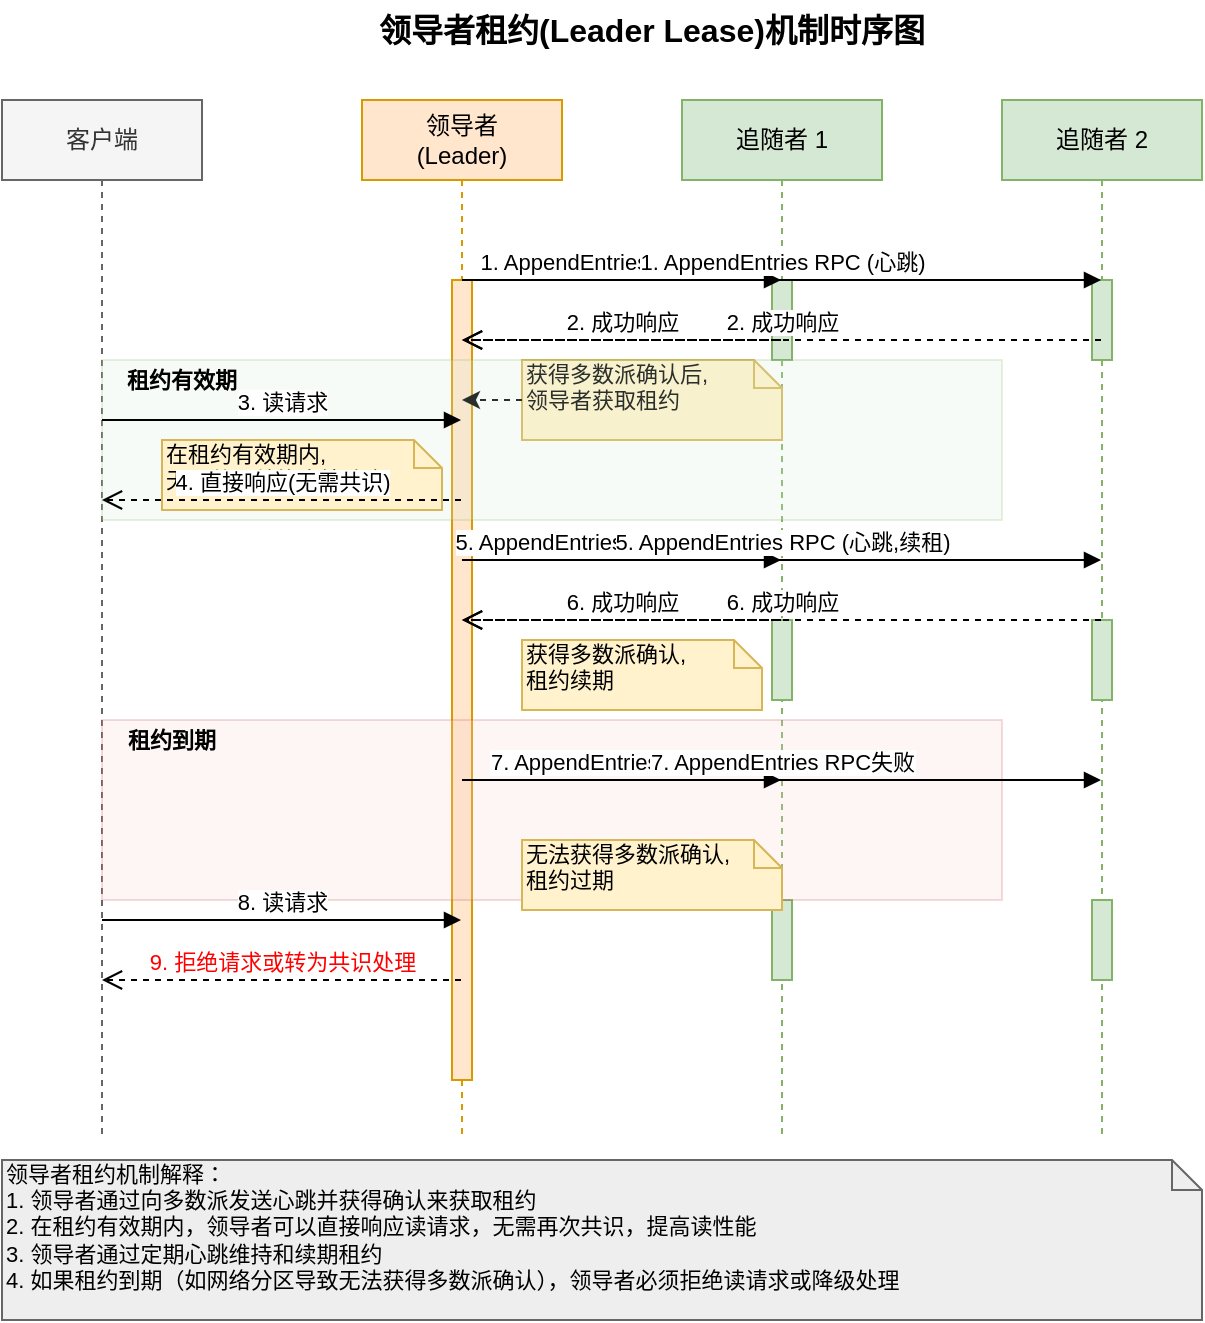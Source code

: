 <mxfile version="27.0.6">
  <diagram name="领导者租约时序图" id="us6oxifnReez4EoMnk5i">
    <mxGraphModel dx="929" dy="567" grid="1" gridSize="10" guides="1" tooltips="1" connect="1" arrows="1" fold="1" page="1" pageScale="1" pageWidth="850" pageHeight="1100" math="0" shadow="0">
      <root>
        <mxCell id="0" />
        <mxCell id="1" parent="0" />
        <mxCell id="RpkAgLOPzhrfQ40RdnY4-47" value="领导者租约(Leader Lease)机制时序图" style="text;html=1;strokeColor=none;fillColor=none;align=center;verticalAlign=middle;whiteSpace=wrap;rounded=0;fontSize=16;fontStyle=1" vertex="1" parent="1">
          <mxGeometry x="880" y="1090" width="350" height="30" as="geometry" />
        </mxCell>
        <mxCell id="RpkAgLOPzhrfQ40RdnY4-48" value="客户端" style="shape=umlLifeline;perimeter=lifelinePerimeter;whiteSpace=wrap;html=1;container=1;collapsible=0;recursiveResize=0;outlineConnect=0;fontSize=12;fillColor=#f5f5f5;fontColor=#333333;strokeColor=#666666;" vertex="1" parent="1">
          <mxGeometry x="730" y="1140" width="100" height="520" as="geometry" />
        </mxCell>
        <mxCell id="RpkAgLOPzhrfQ40RdnY4-49" value="领导者&#xa;(Leader)" style="shape=umlLifeline;perimeter=lifelinePerimeter;whiteSpace=wrap;html=1;container=1;collapsible=0;recursiveResize=0;outlineConnect=0;fontSize=12;fillColor=#ffe6cc;strokeColor=#d79b00;" vertex="1" parent="1">
          <mxGeometry x="910" y="1140" width="100" height="520" as="geometry" />
        </mxCell>
        <mxCell id="RpkAgLOPzhrfQ40RdnY4-50" value="" style="html=1;points=[];perimeter=orthogonalPerimeter;fillColor=#ffe6cc;strokeColor=#d79b00;" vertex="1" parent="RpkAgLOPzhrfQ40RdnY4-49">
          <mxGeometry x="45" y="90" width="10" height="400" as="geometry" />
        </mxCell>
        <mxCell id="RpkAgLOPzhrfQ40RdnY4-51" value="追随者 1" style="shape=umlLifeline;perimeter=lifelinePerimeter;whiteSpace=wrap;html=1;container=1;collapsible=0;recursiveResize=0;outlineConnect=0;fontSize=12;fillColor=#d5e8d4;strokeColor=#82b366;" vertex="1" parent="1">
          <mxGeometry x="1070" y="1140" width="100" height="520" as="geometry" />
        </mxCell>
        <mxCell id="RpkAgLOPzhrfQ40RdnY4-52" value="" style="html=1;points=[];perimeter=orthogonalPerimeter;fillColor=#d5e8d4;strokeColor=#82b366;" vertex="1" parent="RpkAgLOPzhrfQ40RdnY4-51">
          <mxGeometry x="45" y="90" width="10" height="40" as="geometry" />
        </mxCell>
        <mxCell id="RpkAgLOPzhrfQ40RdnY4-53" value="" style="html=1;points=[];perimeter=orthogonalPerimeter;fillColor=#d5e8d4;strokeColor=#82b366;" vertex="1" parent="RpkAgLOPzhrfQ40RdnY4-51">
          <mxGeometry x="45" y="260" width="10" height="40" as="geometry" />
        </mxCell>
        <mxCell id="RpkAgLOPzhrfQ40RdnY4-54" value="" style="html=1;points=[];perimeter=orthogonalPerimeter;fillColor=#d5e8d4;strokeColor=#82b366;" vertex="1" parent="RpkAgLOPzhrfQ40RdnY4-51">
          <mxGeometry x="45" y="400" width="10" height="40" as="geometry" />
        </mxCell>
        <mxCell id="RpkAgLOPzhrfQ40RdnY4-55" value="追随者 2" style="shape=umlLifeline;perimeter=lifelinePerimeter;whiteSpace=wrap;html=1;container=1;collapsible=0;recursiveResize=0;outlineConnect=0;fontSize=12;fillColor=#d5e8d4;strokeColor=#82b366;" vertex="1" parent="1">
          <mxGeometry x="1230" y="1140" width="100" height="520" as="geometry" />
        </mxCell>
        <mxCell id="RpkAgLOPzhrfQ40RdnY4-56" value="" style="html=1;points=[];perimeter=orthogonalPerimeter;fillColor=#d5e8d4;strokeColor=#82b366;" vertex="1" parent="RpkAgLOPzhrfQ40RdnY4-55">
          <mxGeometry x="45" y="90" width="10" height="40" as="geometry" />
        </mxCell>
        <mxCell id="RpkAgLOPzhrfQ40RdnY4-57" value="" style="html=1;points=[];perimeter=orthogonalPerimeter;fillColor=#d5e8d4;strokeColor=#82b366;" vertex="1" parent="RpkAgLOPzhrfQ40RdnY4-55">
          <mxGeometry x="45" y="260" width="10" height="40" as="geometry" />
        </mxCell>
        <mxCell id="RpkAgLOPzhrfQ40RdnY4-58" value="" style="html=1;points=[];perimeter=orthogonalPerimeter;fillColor=#d5e8d4;strokeColor=#82b366;" vertex="1" parent="RpkAgLOPzhrfQ40RdnY4-55">
          <mxGeometry x="45" y="400" width="10" height="40" as="geometry" />
        </mxCell>
        <mxCell id="RpkAgLOPzhrfQ40RdnY4-59" value="1. AppendEntries RPC (心跳)" style="html=1;verticalAlign=bottom;endArrow=block;fontSize=11;" edge="1" parent="1" source="RpkAgLOPzhrfQ40RdnY4-49" target="RpkAgLOPzhrfQ40RdnY4-51">
          <mxGeometry width="80" relative="1" as="geometry">
            <mxPoint x="970" y="1230" as="sourcePoint" />
            <mxPoint x="1050" y="1230" as="targetPoint" />
            <Array as="points">
              <mxPoint x="1030" y="1230" />
            </Array>
          </mxGeometry>
        </mxCell>
        <mxCell id="RpkAgLOPzhrfQ40RdnY4-60" value="1. AppendEntries RPC (心跳)" style="html=1;verticalAlign=bottom;endArrow=block;fontSize=11;" edge="1" parent="1" source="RpkAgLOPzhrfQ40RdnY4-49" target="RpkAgLOPzhrfQ40RdnY4-55">
          <mxGeometry width="80" relative="1" as="geometry">
            <mxPoint x="970" y="1230" as="sourcePoint" />
            <mxPoint x="1050" y="1230" as="targetPoint" />
            <Array as="points">
              <mxPoint x="1080" y="1230" />
            </Array>
          </mxGeometry>
        </mxCell>
        <mxCell id="RpkAgLOPzhrfQ40RdnY4-61" value="2. 成功响应" style="html=1;verticalAlign=bottom;endArrow=open;dashed=1;endSize=8;fontSize=11;" edge="1" parent="1" source="RpkAgLOPzhrfQ40RdnY4-51" target="RpkAgLOPzhrfQ40RdnY4-49">
          <mxGeometry relative="1" as="geometry">
            <mxPoint x="1050" y="1260" as="sourcePoint" />
            <mxPoint x="970" y="1260" as="targetPoint" />
            <Array as="points">
              <mxPoint x="1030" y="1260" />
            </Array>
          </mxGeometry>
        </mxCell>
        <mxCell id="RpkAgLOPzhrfQ40RdnY4-62" value="2. 成功响应" style="html=1;verticalAlign=bottom;endArrow=open;dashed=1;endSize=8;fontSize=11;" edge="1" parent="1" source="RpkAgLOPzhrfQ40RdnY4-55" target="RpkAgLOPzhrfQ40RdnY4-49">
          <mxGeometry relative="1" as="geometry">
            <mxPoint x="1050" y="1260" as="sourcePoint" />
            <mxPoint x="970" y="1260" as="targetPoint" />
            <Array as="points">
              <mxPoint x="1080" y="1260" />
            </Array>
          </mxGeometry>
        </mxCell>
        <mxCell id="RpkAgLOPzhrfQ40RdnY4-63" value="获得多数派确认后,&#xa;领导者获取租约" style="shape=note;whiteSpace=wrap;html=1;size=14;verticalAlign=top;align=left;spacingTop=-6;fontSize=11;fillColor=#fff2cc;strokeColor=#d6b656;" vertex="1" parent="1">
          <mxGeometry x="990" y="1270" width="130" height="40" as="geometry" />
        </mxCell>
        <mxCell id="RpkAgLOPzhrfQ40RdnY4-64" style="edgeStyle=orthogonalEdgeStyle;rounded=0;orthogonalLoop=1;jettySize=auto;html=1;dashed=1;fontSize=11;" edge="1" parent="1" source="RpkAgLOPzhrfQ40RdnY4-63" target="RpkAgLOPzhrfQ40RdnY4-49">
          <mxGeometry relative="1" as="geometry">
            <Array as="points">
              <mxPoint x="960" y="1290" />
            </Array>
          </mxGeometry>
        </mxCell>
        <mxCell id="RpkAgLOPzhrfQ40RdnY4-65" value="" style="rounded=0;whiteSpace=wrap;html=1;fillColor=#d5e8d4;strokeColor=#82b366;opacity=20;" vertex="1" parent="1">
          <mxGeometry x="780" y="1270" width="450" height="80" as="geometry" />
        </mxCell>
        <mxCell id="RpkAgLOPzhrfQ40RdnY4-66" value="租约有效期" style="text;html=1;strokeColor=none;fillColor=none;align=center;verticalAlign=middle;whiteSpace=wrap;rounded=0;fontSize=11;fontStyle=1" vertex="1" parent="1">
          <mxGeometry x="780" y="1270" width="80" height="20" as="geometry" />
        </mxCell>
        <mxCell id="RpkAgLOPzhrfQ40RdnY4-67" value="3. 读请求" style="html=1;verticalAlign=bottom;endArrow=block;fontSize=11;" edge="1" parent="1" source="RpkAgLOPzhrfQ40RdnY4-48" target="RpkAgLOPzhrfQ40RdnY4-49">
          <mxGeometry width="80" relative="1" as="geometry">
            <mxPoint x="780" y="1300" as="sourcePoint" />
            <mxPoint x="860" y="1300" as="targetPoint" />
            <Array as="points">
              <mxPoint x="830" y="1300" />
            </Array>
          </mxGeometry>
        </mxCell>
        <mxCell id="RpkAgLOPzhrfQ40RdnY4-68" value="在租约有效期内,&#xa;无需共识就能直接响应" style="shape=note;whiteSpace=wrap;html=1;size=14;verticalAlign=top;align=left;spacingTop=-6;fontSize=11;fillColor=#fff2cc;strokeColor=#d6b656;" vertex="1" parent="1">
          <mxGeometry x="810" y="1310" width="140" height="35" as="geometry" />
        </mxCell>
        <mxCell id="RpkAgLOPzhrfQ40RdnY4-69" value="4. 直接响应(无需共识)" style="html=1;verticalAlign=bottom;endArrow=open;dashed=1;endSize=8;fontSize=11;" edge="1" parent="1" source="RpkAgLOPzhrfQ40RdnY4-49" target="RpkAgLOPzhrfQ40RdnY4-48">
          <mxGeometry relative="1" as="geometry">
            <mxPoint x="860" y="1330" as="sourcePoint" />
            <mxPoint x="780" y="1330" as="targetPoint" />
            <Array as="points">
              <mxPoint x="830" y="1340" />
            </Array>
          </mxGeometry>
        </mxCell>
        <mxCell id="RpkAgLOPzhrfQ40RdnY4-70" value="5. AppendEntries RPC (心跳,续租)" style="html=1;verticalAlign=bottom;endArrow=block;fontSize=11;" edge="1" parent="1" source="RpkAgLOPzhrfQ40RdnY4-49" target="RpkAgLOPzhrfQ40RdnY4-51">
          <mxGeometry width="80" relative="1" as="geometry">
            <mxPoint x="970" y="1370" as="sourcePoint" />
            <mxPoint x="1050" y="1370" as="targetPoint" />
            <Array as="points">
              <mxPoint x="1030" y="1370" />
            </Array>
          </mxGeometry>
        </mxCell>
        <mxCell id="RpkAgLOPzhrfQ40RdnY4-71" value="5. AppendEntries RPC (心跳,续租)" style="html=1;verticalAlign=bottom;endArrow=block;fontSize=11;" edge="1" parent="1" source="RpkAgLOPzhrfQ40RdnY4-49" target="RpkAgLOPzhrfQ40RdnY4-55">
          <mxGeometry width="80" relative="1" as="geometry">
            <mxPoint x="970" y="1370" as="sourcePoint" />
            <mxPoint x="1050" y="1370" as="targetPoint" />
            <Array as="points">
              <mxPoint x="1080" y="1370" />
            </Array>
          </mxGeometry>
        </mxCell>
        <mxCell id="RpkAgLOPzhrfQ40RdnY4-72" value="6. 成功响应" style="html=1;verticalAlign=bottom;endArrow=open;dashed=1;endSize=8;fontSize=11;" edge="1" parent="1" source="RpkAgLOPzhrfQ40RdnY4-51" target="RpkAgLOPzhrfQ40RdnY4-49">
          <mxGeometry relative="1" as="geometry">
            <mxPoint x="1050" y="1400" as="sourcePoint" />
            <mxPoint x="970" y="1400" as="targetPoint" />
            <Array as="points">
              <mxPoint x="1030" y="1400" />
            </Array>
          </mxGeometry>
        </mxCell>
        <mxCell id="RpkAgLOPzhrfQ40RdnY4-73" value="6. 成功响应" style="html=1;verticalAlign=bottom;endArrow=open;dashed=1;endSize=8;fontSize=11;" edge="1" parent="1" source="RpkAgLOPzhrfQ40RdnY4-55" target="RpkAgLOPzhrfQ40RdnY4-49">
          <mxGeometry relative="1" as="geometry">
            <mxPoint x="1050" y="1400" as="sourcePoint" />
            <mxPoint x="970" y="1400" as="targetPoint" />
            <Array as="points">
              <mxPoint x="1080" y="1400" />
            </Array>
          </mxGeometry>
        </mxCell>
        <mxCell id="RpkAgLOPzhrfQ40RdnY4-74" value="获得多数派确认,&#xa;租约续期" style="shape=note;whiteSpace=wrap;html=1;size=14;verticalAlign=top;align=left;spacingTop=-6;fontSize=11;fillColor=#fff2cc;strokeColor=#d6b656;" vertex="1" parent="1">
          <mxGeometry x="990" y="1410" width="120" height="35" as="geometry" />
        </mxCell>
        <mxCell id="RpkAgLOPzhrfQ40RdnY4-75" value="" style="rounded=0;whiteSpace=wrap;html=1;fillColor=#f8cecc;strokeColor=#b85450;opacity=20;" vertex="1" parent="1">
          <mxGeometry x="780" y="1450" width="450" height="90" as="geometry" />
        </mxCell>
        <mxCell id="RpkAgLOPzhrfQ40RdnY4-76" value="租约到期" style="text;html=1;strokeColor=none;fillColor=none;align=center;verticalAlign=middle;whiteSpace=wrap;rounded=0;fontSize=11;fontStyle=1" vertex="1" parent="1">
          <mxGeometry x="780" y="1450" width="70" height="20" as="geometry" />
        </mxCell>
        <mxCell id="RpkAgLOPzhrfQ40RdnY4-77" value="7. AppendEntries RPC失败" style="html=1;verticalAlign=bottom;endArrow=block;fontSize=11;" edge="1" parent="1" source="RpkAgLOPzhrfQ40RdnY4-49" target="RpkAgLOPzhrfQ40RdnY4-51">
          <mxGeometry width="80" relative="1" as="geometry">
            <mxPoint x="970" y="1490" as="sourcePoint" />
            <mxPoint x="1050" y="1490" as="targetPoint" />
            <Array as="points">
              <mxPoint x="1030" y="1480" />
            </Array>
          </mxGeometry>
        </mxCell>
        <mxCell id="RpkAgLOPzhrfQ40RdnY4-78" value="7. AppendEntries RPC失败" style="html=1;verticalAlign=bottom;endArrow=block;fontSize=11;" edge="1" parent="1" source="RpkAgLOPzhrfQ40RdnY4-49" target="RpkAgLOPzhrfQ40RdnY4-55">
          <mxGeometry width="80" relative="1" as="geometry">
            <mxPoint x="970" y="1490" as="sourcePoint" />
            <mxPoint x="1050" y="1490" as="targetPoint" />
            <Array as="points">
              <mxPoint x="1080" y="1480" />
            </Array>
          </mxGeometry>
        </mxCell>
        <mxCell id="RpkAgLOPzhrfQ40RdnY4-79" value="无法获得多数派确认,&#xa;租约过期" style="shape=note;whiteSpace=wrap;html=1;size=14;verticalAlign=top;align=left;spacingTop=-6;fontSize=11;fillColor=#fff2cc;strokeColor=#d6b656;" vertex="1" parent="1">
          <mxGeometry x="990" y="1510" width="130" height="35" as="geometry" />
        </mxCell>
        <mxCell id="RpkAgLOPzhrfQ40RdnY4-80" value="8. 读请求" style="html=1;verticalAlign=bottom;endArrow=block;fontSize=11;" edge="1" parent="1" source="RpkAgLOPzhrfQ40RdnY4-48" target="RpkAgLOPzhrfQ40RdnY4-49">
          <mxGeometry width="80" relative="1" as="geometry">
            <mxPoint x="780" y="1540" as="sourcePoint" />
            <mxPoint x="860" y="1540" as="targetPoint" />
            <Array as="points">
              <mxPoint x="830" y="1550" />
            </Array>
          </mxGeometry>
        </mxCell>
        <mxCell id="RpkAgLOPzhrfQ40RdnY4-81" value="9. 拒绝请求或转为共识处理" style="html=1;verticalAlign=bottom;endArrow=open;dashed=1;endSize=8;fontColor=#ff0000;fontSize=11;" edge="1" parent="1" source="RpkAgLOPzhrfQ40RdnY4-49" target="RpkAgLOPzhrfQ40RdnY4-48">
          <mxGeometry relative="1" as="geometry">
            <mxPoint x="860" y="1580" as="sourcePoint" />
            <mxPoint x="780" y="1580" as="targetPoint" />
            <Array as="points">
              <mxPoint x="830" y="1580" />
            </Array>
          </mxGeometry>
        </mxCell>
        <mxCell id="RpkAgLOPzhrfQ40RdnY4-82" value="领导者租约机制解释：&#xa;1. 领导者通过向多数派发送心跳并获得确认来获取租约&#xa;2. 在租约有效期内，领导者可以直接响应读请求，无需再次共识，提高读性能&#xa;3. 领导者通过定期心跳维持和续期租约&#xa;4. 如果租约到期（如网络分区导致无法获得多数派确认），领导者必须拒绝读请求或降级处理" style="shape=note;whiteSpace=wrap;html=1;size=15;verticalAlign=top;align=left;spacingTop=-6;fontSize=11;fillColor=#eeeeee;strokeColor=#666666;" vertex="1" parent="1">
          <mxGeometry x="730" y="1670" width="600" height="80" as="geometry" />
        </mxCell>
      </root>
    </mxGraphModel>
  </diagram>
</mxfile>
